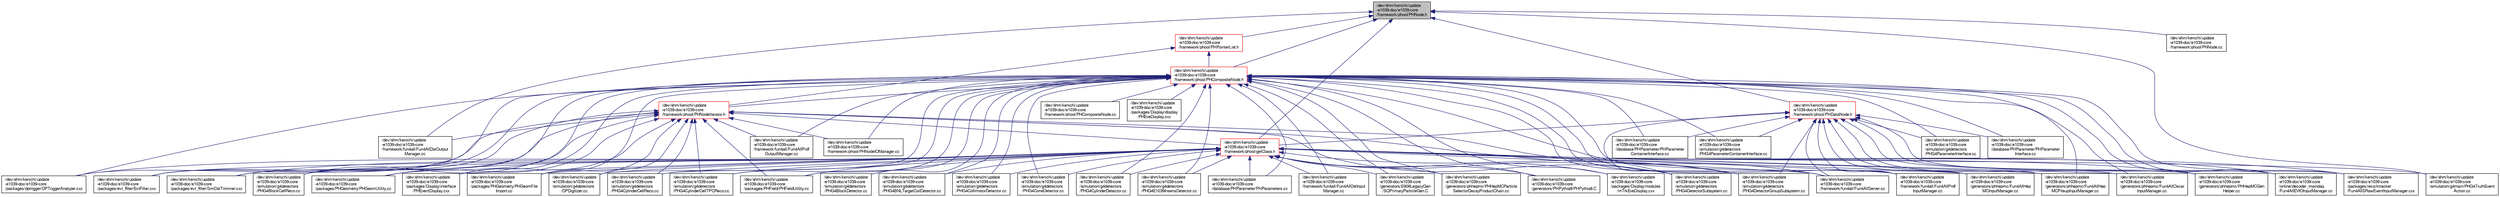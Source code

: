 digraph "/dev/shm/kenichi/update-e1039-doc/e1039-core/framework/phool/PHNode.h"
{
  bgcolor="transparent";
  edge [fontname="FreeSans",fontsize="10",labelfontname="FreeSans",labelfontsize="10"];
  node [fontname="FreeSans",fontsize="10",shape=record];
  Node1 [label="/dev/shm/kenichi/update\l-e1039-doc/e1039-core\l/framework/phool/PHNode.h",height=0.2,width=0.4,color="black", fillcolor="grey75", style="filled" fontcolor="black"];
  Node1 -> Node2 [dir="back",color="midnightblue",fontsize="10",style="solid",fontname="FreeSans"];
  Node2 [label="/dev/shm/kenichi/update\l-e1039-doc/e1039-core\l/framework/fun4all/Fun4AllDstOutput\lManager.cc",height=0.2,width=0.4,color="black",URL="$d9/d74/Fun4AllDstOutputManager_8cc.html"];
  Node1 -> Node3 [dir="back",color="midnightblue",fontsize="10",style="solid",fontname="FreeSans"];
  Node3 [label="/dev/shm/kenichi/update\l-e1039-doc/e1039-core\l/framework/phool/PHCompositeNode.h",height=0.2,width=0.4,color="red",URL="$d8/d30/PHCompositeNode_8h.html"];
  Node3 -> Node4 [dir="back",color="midnightblue",fontsize="10",style="solid",fontname="FreeSans"];
  Node4 [label="/dev/shm/kenichi/update\l-e1039-doc/e1039-core\l/database/PHParameter/PHParameter\lContainerInterface.cc",height=0.2,width=0.4,color="black",URL="$dd/d09/PHParameterContainerInterface_8cc.html"];
  Node3 -> Node5 [dir="back",color="midnightblue",fontsize="10",style="solid",fontname="FreeSans"];
  Node5 [label="/dev/shm/kenichi/update\l-e1039-doc/e1039-core\l/database/PHParameter/PHParameter\lInterface.cc",height=0.2,width=0.4,color="black",URL="$dc/d65/PHParameterInterface_8cc.html"];
  Node3 -> Node6 [dir="back",color="midnightblue",fontsize="10",style="solid",fontname="FreeSans"];
  Node6 [label="/dev/shm/kenichi/update\l-e1039-doc/e1039-core\l/database/PHParameter/PHParameters.cc",height=0.2,width=0.4,color="black",URL="$dc/d1c/PHParameters_8cc.html"];
  Node3 -> Node7 [dir="back",color="midnightblue",fontsize="10",style="solid",fontname="FreeSans"];
  Node7 [label="/dev/shm/kenichi/update\l-e1039-doc/e1039-core\l/framework/fun4all/Fun4AllDstInput\lManager.cc",height=0.2,width=0.4,color="black",URL="$d3/d53/Fun4AllDstInputManager_8cc.html"];
  Node3 -> Node8 [dir="back",color="midnightblue",fontsize="10",style="solid",fontname="FreeSans"];
  Node8 [label="/dev/shm/kenichi/update\l-e1039-doc/e1039-core\l/framework/fun4all/Fun4AllPrdf\lInputManager.cc",height=0.2,width=0.4,color="black",URL="$da/d7b/Fun4AllPrdfInputManager_8cc.html"];
  Node3 -> Node9 [dir="back",color="midnightblue",fontsize="10",style="solid",fontname="FreeSans"];
  Node9 [label="/dev/shm/kenichi/update\l-e1039-doc/e1039-core\l/framework/fun4all/Fun4AllPrdf\lOutputManager.cc",height=0.2,width=0.4,color="black",URL="$d8/d3b/Fun4AllPrdfOutputManager_8cc.html"];
  Node3 -> Node10 [dir="back",color="midnightblue",fontsize="10",style="solid",fontname="FreeSans"];
  Node10 [label="/dev/shm/kenichi/update\l-e1039-doc/e1039-core\l/framework/fun4all/Fun4AllServer.cc",height=0.2,width=0.4,color="black",URL="$d8/d7a/Fun4AllServer_8cc.html"];
  Node3 -> Node11 [dir="back",color="midnightblue",fontsize="10",style="solid",fontname="FreeSans"];
  Node11 [label="/dev/shm/kenichi/update\l-e1039-doc/e1039-core\l/framework/phool/PHNodeIterator.h",height=0.2,width=0.4,color="red",URL="$d8/dfd/PHNodeIterator_8h.html"];
  Node11 -> Node2 [dir="back",color="midnightblue",fontsize="10",style="solid",fontname="FreeSans"];
  Node11 -> Node9 [dir="back",color="midnightblue",fontsize="10",style="solid",fontname="FreeSans"];
  Node11 -> Node10 [dir="back",color="midnightblue",fontsize="10",style="solid",fontname="FreeSans"];
  Node11 -> Node12 [dir="back",color="midnightblue",fontsize="10",style="solid",fontname="FreeSans"];
  Node12 [label="/dev/shm/kenichi/update\l-e1039-doc/e1039-core\l/framework/phool/getClass.h",height=0.2,width=0.4,color="red",URL="$dd/dd4/getClass_8h.html"];
  Node12 -> Node6 [dir="back",color="midnightblue",fontsize="10",style="solid",fontname="FreeSans"];
  Node12 -> Node7 [dir="back",color="midnightblue",fontsize="10",style="solid",fontname="FreeSans"];
  Node12 -> Node8 [dir="back",color="midnightblue",fontsize="10",style="solid",fontname="FreeSans"];
  Node12 -> Node10 [dir="back",color="midnightblue",fontsize="10",style="solid",fontname="FreeSans"];
  Node12 -> Node13 [dir="back",color="midnightblue",fontsize="10",style="solid",fontname="FreeSans"];
  Node13 [label="/dev/shm/kenichi/update\l-e1039-doc/e1039-core\l/generators/E906LegacyGen\l/SQPrimaryParticleGen.C",height=0.2,width=0.4,color="black",URL="$d5/d5f/SQPrimaryParticleGen_8C.html"];
  Node12 -> Node14 [dir="back",color="midnightblue",fontsize="10",style="solid",fontname="FreeSans"];
  Node14 [label="/dev/shm/kenichi/update\l-e1039-doc/e1039-core\l/generators/phhepmc/Fun4AllHep\lMCInputManager.cc",height=0.2,width=0.4,color="black",URL="$d4/d0c/Fun4AllHepMCInputManager_8cc.html"];
  Node12 -> Node15 [dir="back",color="midnightblue",fontsize="10",style="solid",fontname="FreeSans"];
  Node15 [label="/dev/shm/kenichi/update\l-e1039-doc/e1039-core\l/generators/phhepmc/Fun4AllHep\lMCPileupInputManager.cc",height=0.2,width=0.4,color="black",URL="$d6/dde/Fun4AllHepMCPileupInputManager_8cc.html"];
  Node12 -> Node16 [dir="back",color="midnightblue",fontsize="10",style="solid",fontname="FreeSans"];
  Node16 [label="/dev/shm/kenichi/update\l-e1039-doc/e1039-core\l/generators/phhepmc/Fun4AllOscar\lInputManager.cc",height=0.2,width=0.4,color="black",URL="$db/dbe/Fun4AllOscarInputManager_8cc.html"];
  Node12 -> Node17 [dir="back",color="midnightblue",fontsize="10",style="solid",fontname="FreeSans"];
  Node17 [label="/dev/shm/kenichi/update\l-e1039-doc/e1039-core\l/generators/phhepmc/PHHepMCGen\lHelper.cc",height=0.2,width=0.4,color="black",URL="$d8/ddf/PHHepMCGenHelper_8cc.html"];
  Node12 -> Node18 [dir="back",color="midnightblue",fontsize="10",style="solid",fontname="FreeSans"];
  Node18 [label="/dev/shm/kenichi/update\l-e1039-doc/e1039-core\l/generators/phhepmc/PHHepMCParticle\lSelectorDecayProductChain.cc",height=0.2,width=0.4,color="black",URL="$d0/d16/PHHepMCParticleSelectorDecayProductChain_8cc.html"];
  Node12 -> Node19 [dir="back",color="midnightblue",fontsize="10",style="solid",fontname="FreeSans"];
  Node19 [label="/dev/shm/kenichi/update\l-e1039-doc/e1039-core\l/generators/PHPythia8/PHPythia8.C",height=0.2,width=0.4,color="black",URL="$df/d49/PHPythia8_8C.html"];
  Node12 -> Node20 [dir="back",color="midnightblue",fontsize="10",style="solid",fontname="FreeSans"];
  Node20 [label="/dev/shm/kenichi/update\l-e1039-doc/e1039-core\l/online/decoder_maindaq\l/Fun4AllEVIOInputManager.cc",height=0.2,width=0.4,color="black",URL="$de/d00/Fun4AllEVIOInputManager_8cc.html"];
  Node12 -> Node21 [dir="back",color="midnightblue",fontsize="10",style="solid",fontname="FreeSans"];
  Node21 [label="/dev/shm/kenichi/update\l-e1039-doc/e1039-core\l/packages/Display/interface\l/PHEventDisplay.cxx",height=0.2,width=0.4,color="black",URL="$d4/d55/PHEventDisplay_8cxx.html",tooltip="event display interface, set parameters/switches, call detector modules, control display. "];
  Node12 -> Node22 [dir="back",color="midnightblue",fontsize="10",style="solid",fontname="FreeSans"];
  Node22 [label="/dev/shm/kenichi/update\l-e1039-doc/e1039-core\l/packages/Display/modules\l/mTrkEveDisplay.cxx",height=0.2,width=0.4,color="black",URL="$d7/d9e/mTrkEveDisplay_8cxx.html",tooltip="reconstructed charged tracks and their clusters "];
  Node12 -> Node23 [dir="back",color="midnightblue",fontsize="10",style="solid",fontname="FreeSans"];
  Node23 [label="/dev/shm/kenichi/update\l-e1039-doc/e1039-core\l/packages/dptrigger/DPTriggerAnalyzer.cxx",height=0.2,width=0.4,color="black",URL="$d6/d76/DPTriggerAnalyzer_8cxx.html"];
  Node12 -> Node24 [dir="back",color="midnightblue",fontsize="10",style="solid",fontname="FreeSans"];
  Node24 [label="/dev/shm/kenichi/update\l-e1039-doc/e1039-core\l/packages/evt_filter/EvtFilter.cxx",height=0.2,width=0.4,color="black",URL="$d2/dce/EvtFilter_8cxx.html"];
  Node12 -> Node25 [dir="back",color="midnightblue",fontsize="10",style="solid",fontname="FreeSans"];
  Node25 [label="/dev/shm/kenichi/update\l-e1039-doc/e1039-core\l/packages/evt_filter/SimDstTrimmer.cxx",height=0.2,width=0.4,color="black",URL="$d1/db2/SimDstTrimmer_8cxx.html"];
  Node12 -> Node26 [dir="back",color="midnightblue",fontsize="10",style="solid",fontname="FreeSans"];
  Node26 [label="/dev/shm/kenichi/update\l-e1039-doc/e1039-core\l/packages/PHField/PHFieldUtility.cc",height=0.2,width=0.4,color="black",URL="$d1/d51/PHFieldUtility_8cc.html"];
  Node12 -> Node27 [dir="back",color="midnightblue",fontsize="10",style="solid",fontname="FreeSans"];
  Node27 [label="/dev/shm/kenichi/update\l-e1039-doc/e1039-core\l/packages/PHGeometry/PHGeomFile\lImport.cc",height=0.2,width=0.4,color="black",URL="$d6/db1/PHGeomFileImport_8cc.html"];
  Node12 -> Node28 [dir="back",color="midnightblue",fontsize="10",style="solid",fontname="FreeSans"];
  Node28 [label="/dev/shm/kenichi/update\l-e1039-doc/e1039-core\l/packages/PHGeometry/PHGeomUtility.cc",height=0.2,width=0.4,color="black",URL="$d6/d91/PHGeomUtility_8cc.html"];
  Node12 -> Node29 [dir="back",color="midnightblue",fontsize="10",style="solid",fontname="FreeSans"];
  Node29 [label="/dev/shm/kenichi/update\l-e1039-doc/e1039-core\l/packages/reco/ktracker\l/Fun4AllSRawEventInputManager.cxx",height=0.2,width=0.4,color="black",URL="$d5/dc7/Fun4AllSRawEventInputManager_8cxx.html"];
  Node12 -> Node30 [dir="back",color="midnightblue",fontsize="10",style="solid",fontname="FreeSans"];
  Node30 [label="/dev/shm/kenichi/update\l-e1039-doc/e1039-core\l/simulation/g4detectors\l/DPDigitizer.cc",height=0.2,width=0.4,color="black",URL="$d4/dcd/DPDigitizer_8cc.html"];
  Node12 -> Node31 [dir="back",color="midnightblue",fontsize="10",style="solid",fontname="FreeSans"];
  Node31 [label="/dev/shm/kenichi/update\l-e1039-doc/e1039-core\l/simulation/g4detectors\l/PHG4BlockCellReco.cc",height=0.2,width=0.4,color="black",URL="$dc/d32/PHG4BlockCellReco_8cc.html"];
  Node12 -> Node32 [dir="back",color="midnightblue",fontsize="10",style="solid",fontname="FreeSans"];
  Node32 [label="/dev/shm/kenichi/update\l-e1039-doc/e1039-core\l/simulation/g4detectors\l/PHG4BlockDetector.cc",height=0.2,width=0.4,color="black",URL="$dc/d69/PHG4BlockDetector_8cc.html"];
  Node12 -> Node33 [dir="back",color="midnightblue",fontsize="10",style="solid",fontname="FreeSans"];
  Node33 [label="/dev/shm/kenichi/update\l-e1039-doc/e1039-core\l/simulation/g4detectors\l/PHG4BNLTargetCoilDetector.cc",height=0.2,width=0.4,color="black",URL="$dc/dd1/PHG4BNLTargetCoilDetector_8cc.html"];
  Node12 -> Node34 [dir="back",color="midnightblue",fontsize="10",style="solid",fontname="FreeSans"];
  Node34 [label="/dev/shm/kenichi/update\l-e1039-doc/e1039-core\l/simulation/g4detectors\l/PHG4CollimatorDetector.cc",height=0.2,width=0.4,color="black",URL="$df/d52/PHG4CollimatorDetector_8cc.html"];
  Node12 -> Node35 [dir="back",color="midnightblue",fontsize="10",style="solid",fontname="FreeSans"];
  Node35 [label="/dev/shm/kenichi/update\l-e1039-doc/e1039-core\l/simulation/g4detectors\l/PHG4ConeDetector.cc",height=0.2,width=0.4,color="black",URL="$db/d04/PHG4ConeDetector_8cc.html"];
  Node12 -> Node36 [dir="back",color="midnightblue",fontsize="10",style="solid",fontname="FreeSans"];
  Node36 [label="/dev/shm/kenichi/update\l-e1039-doc/e1039-core\l/simulation/g4detectors\l/PHG4CylinderCellReco.cc",height=0.2,width=0.4,color="black",URL="$dd/da5/PHG4CylinderCellReco_8cc.html"];
  Node12 -> Node37 [dir="back",color="midnightblue",fontsize="10",style="solid",fontname="FreeSans"];
  Node37 [label="/dev/shm/kenichi/update\l-e1039-doc/e1039-core\l/simulation/g4detectors\l/PHG4CylinderCellTPCReco.cc",height=0.2,width=0.4,color="black",URL="$da/d12/PHG4CylinderCellTPCReco_8cc.html"];
  Node12 -> Node38 [dir="back",color="midnightblue",fontsize="10",style="solid",fontname="FreeSans"];
  Node38 [label="/dev/shm/kenichi/update\l-e1039-doc/e1039-core\l/simulation/g4detectors\l/PHG4CylinderDetector.cc",height=0.2,width=0.4,color="black",URL="$d1/d46/PHG4CylinderDetector_8cc.html"];
  Node12 -> Node39 [dir="back",color="midnightblue",fontsize="10",style="solid",fontname="FreeSans"];
  Node39 [label="/dev/shm/kenichi/update\l-e1039-doc/e1039-core\l/simulation/g4detectors\l/PHG4DetectorGroupSubsystem.cc",height=0.2,width=0.4,color="black",URL="$d2/d8a/PHG4DetectorGroupSubsystem_8cc.html"];
  Node12 -> Node40 [dir="back",color="midnightblue",fontsize="10",style="solid",fontname="FreeSans"];
  Node40 [label="/dev/shm/kenichi/update\l-e1039-doc/e1039-core\l/simulation/g4detectors\l/PHG4DetectorSubsystem.cc",height=0.2,width=0.4,color="black",URL="$d8/de4/PHG4DetectorSubsystem_8cc.html"];
  Node12 -> Node41 [dir="back",color="midnightblue",fontsize="10",style="solid",fontname="FreeSans"];
  Node41 [label="/dev/shm/kenichi/update\l-e1039-doc/e1039-core\l/simulation/g4detectors\l/PHG4E1039InsensDetector.cc",height=0.2,width=0.4,color="black",URL="$d6/d9b/PHG4E1039InsensDetector_8cc.html"];
  Node12 -> Node42 [dir="back",color="midnightblue",fontsize="10",style="solid",fontname="FreeSans"];
  Node42 [label="/dev/shm/kenichi/update\l-e1039-doc/e1039-core\l/simulation/g4main/PHG4TruthEvent\lAction.cc",height=0.2,width=0.4,color="black",URL="$d8/d59/PHG4TruthEventAction_8cc.html"];
  Node11 -> Node43 [dir="back",color="midnightblue",fontsize="10",style="solid",fontname="FreeSans"];
  Node43 [label="/dev/shm/kenichi/update\l-e1039-doc/e1039-core\l/framework/phool/PHNodeIOManager.cc",height=0.2,width=0.4,color="black",URL="$d7/d32/PHNodeIOManager_8cc.html"];
  Node11 -> Node21 [dir="back",color="midnightblue",fontsize="10",style="solid",fontname="FreeSans"];
  Node11 -> Node23 [dir="back",color="midnightblue",fontsize="10",style="solid",fontname="FreeSans"];
  Node11 -> Node24 [dir="back",color="midnightblue",fontsize="10",style="solid",fontname="FreeSans"];
  Node11 -> Node25 [dir="back",color="midnightblue",fontsize="10",style="solid",fontname="FreeSans"];
  Node11 -> Node26 [dir="back",color="midnightblue",fontsize="10",style="solid",fontname="FreeSans"];
  Node11 -> Node27 [dir="back",color="midnightblue",fontsize="10",style="solid",fontname="FreeSans"];
  Node11 -> Node28 [dir="back",color="midnightblue",fontsize="10",style="solid",fontname="FreeSans"];
  Node11 -> Node30 [dir="back",color="midnightblue",fontsize="10",style="solid",fontname="FreeSans"];
  Node11 -> Node31 [dir="back",color="midnightblue",fontsize="10",style="solid",fontname="FreeSans"];
  Node11 -> Node36 [dir="back",color="midnightblue",fontsize="10",style="solid",fontname="FreeSans"];
  Node11 -> Node37 [dir="back",color="midnightblue",fontsize="10",style="solid",fontname="FreeSans"];
  Node11 -> Node39 [dir="back",color="midnightblue",fontsize="10",style="solid",fontname="FreeSans"];
  Node11 -> Node40 [dir="back",color="midnightblue",fontsize="10",style="solid",fontname="FreeSans"];
  Node3 -> Node44 [dir="back",color="midnightblue",fontsize="10",style="solid",fontname="FreeSans"];
  Node44 [label="/dev/shm/kenichi/update\l-e1039-doc/e1039-core\l/framework/phool/PHCompositeNode.cc",height=0.2,width=0.4,color="black",URL="$df/d01/PHCompositeNode_8cc.html"];
  Node3 -> Node43 [dir="back",color="midnightblue",fontsize="10",style="solid",fontname="FreeSans"];
  Node3 -> Node13 [dir="back",color="midnightblue",fontsize="10",style="solid",fontname="FreeSans"];
  Node3 -> Node14 [dir="back",color="midnightblue",fontsize="10",style="solid",fontname="FreeSans"];
  Node3 -> Node15 [dir="back",color="midnightblue",fontsize="10",style="solid",fontname="FreeSans"];
  Node3 -> Node16 [dir="back",color="midnightblue",fontsize="10",style="solid",fontname="FreeSans"];
  Node3 -> Node17 [dir="back",color="midnightblue",fontsize="10",style="solid",fontname="FreeSans"];
  Node3 -> Node18 [dir="back",color="midnightblue",fontsize="10",style="solid",fontname="FreeSans"];
  Node3 -> Node19 [dir="back",color="midnightblue",fontsize="10",style="solid",fontname="FreeSans"];
  Node3 -> Node20 [dir="back",color="midnightblue",fontsize="10",style="solid",fontname="FreeSans"];
  Node3 -> Node45 [dir="back",color="midnightblue",fontsize="10",style="solid",fontname="FreeSans"];
  Node45 [label="/dev/shm/kenichi/update\l-e1039-doc/e1039-core\l/packages/Display/display\l/PHEveDisplay.cxx",height=0.2,width=0.4,color="black",URL="$d7/d58/PHEveDisplay_8cxx.html"];
  Node3 -> Node21 [dir="back",color="midnightblue",fontsize="10",style="solid",fontname="FreeSans"];
  Node3 -> Node22 [dir="back",color="midnightblue",fontsize="10",style="solid",fontname="FreeSans"];
  Node3 -> Node23 [dir="back",color="midnightblue",fontsize="10",style="solid",fontname="FreeSans"];
  Node3 -> Node24 [dir="back",color="midnightblue",fontsize="10",style="solid",fontname="FreeSans"];
  Node3 -> Node25 [dir="back",color="midnightblue",fontsize="10",style="solid",fontname="FreeSans"];
  Node3 -> Node26 [dir="back",color="midnightblue",fontsize="10",style="solid",fontname="FreeSans"];
  Node3 -> Node27 [dir="back",color="midnightblue",fontsize="10",style="solid",fontname="FreeSans"];
  Node3 -> Node28 [dir="back",color="midnightblue",fontsize="10",style="solid",fontname="FreeSans"];
  Node3 -> Node29 [dir="back",color="midnightblue",fontsize="10",style="solid",fontname="FreeSans"];
  Node3 -> Node30 [dir="back",color="midnightblue",fontsize="10",style="solid",fontname="FreeSans"];
  Node3 -> Node31 [dir="back",color="midnightblue",fontsize="10",style="solid",fontname="FreeSans"];
  Node3 -> Node32 [dir="back",color="midnightblue",fontsize="10",style="solid",fontname="FreeSans"];
  Node3 -> Node33 [dir="back",color="midnightblue",fontsize="10",style="solid",fontname="FreeSans"];
  Node3 -> Node34 [dir="back",color="midnightblue",fontsize="10",style="solid",fontname="FreeSans"];
  Node3 -> Node35 [dir="back",color="midnightblue",fontsize="10",style="solid",fontname="FreeSans"];
  Node3 -> Node36 [dir="back",color="midnightblue",fontsize="10",style="solid",fontname="FreeSans"];
  Node3 -> Node37 [dir="back",color="midnightblue",fontsize="10",style="solid",fontname="FreeSans"];
  Node3 -> Node38 [dir="back",color="midnightblue",fontsize="10",style="solid",fontname="FreeSans"];
  Node3 -> Node39 [dir="back",color="midnightblue",fontsize="10",style="solid",fontname="FreeSans"];
  Node3 -> Node40 [dir="back",color="midnightblue",fontsize="10",style="solid",fontname="FreeSans"];
  Node3 -> Node41 [dir="back",color="midnightblue",fontsize="10",style="solid",fontname="FreeSans"];
  Node3 -> Node46 [dir="back",color="midnightblue",fontsize="10",style="solid",fontname="FreeSans"];
  Node46 [label="/dev/shm/kenichi/update\l-e1039-doc/e1039-core\l/simulation/g4detectors\l/PHG4ParameterContainerInterface.cc",height=0.2,width=0.4,color="black",URL="$d0/d30/PHG4ParameterContainerInterface_8cc.html"];
  Node3 -> Node47 [dir="back",color="midnightblue",fontsize="10",style="solid",fontname="FreeSans"];
  Node47 [label="/dev/shm/kenichi/update\l-e1039-doc/e1039-core\l/simulation/g4detectors\l/PHG4ParameterInterface.cc",height=0.2,width=0.4,color="black",URL="$dd/ddf/PHG4ParameterInterface_8cc.html"];
  Node1 -> Node48 [dir="back",color="midnightblue",fontsize="10",style="solid",fontname="FreeSans"];
  Node48 [label="/dev/shm/kenichi/update\l-e1039-doc/e1039-core\l/framework/phool/PHPointerList.h",height=0.2,width=0.4,color="red",URL="$db/dd5/PHPointerList_8h.html"];
  Node48 -> Node3 [dir="back",color="midnightblue",fontsize="10",style="solid",fontname="FreeSans"];
  Node48 -> Node11 [dir="back",color="midnightblue",fontsize="10",style="solid",fontname="FreeSans"];
  Node1 -> Node49 [dir="back",color="midnightblue",fontsize="10",style="solid",fontname="FreeSans"];
  Node49 [label="/dev/shm/kenichi/update\l-e1039-doc/e1039-core\l/framework/phool/PHDataNode.h",height=0.2,width=0.4,color="red",URL="$dd/d9b/PHDataNode_8h.html"];
  Node49 -> Node4 [dir="back",color="midnightblue",fontsize="10",style="solid",fontname="FreeSans"];
  Node49 -> Node5 [dir="back",color="midnightblue",fontsize="10",style="solid",fontname="FreeSans"];
  Node49 -> Node8 [dir="back",color="midnightblue",fontsize="10",style="solid",fontname="FreeSans"];
  Node49 -> Node10 [dir="back",color="midnightblue",fontsize="10",style="solid",fontname="FreeSans"];
  Node49 -> Node12 [dir="back",color="midnightblue",fontsize="10",style="solid",fontname="FreeSans"];
  Node49 -> Node14 [dir="back",color="midnightblue",fontsize="10",style="solid",fontname="FreeSans"];
  Node49 -> Node15 [dir="back",color="midnightblue",fontsize="10",style="solid",fontname="FreeSans"];
  Node49 -> Node16 [dir="back",color="midnightblue",fontsize="10",style="solid",fontname="FreeSans"];
  Node49 -> Node17 [dir="back",color="midnightblue",fontsize="10",style="solid",fontname="FreeSans"];
  Node49 -> Node20 [dir="back",color="midnightblue",fontsize="10",style="solid",fontname="FreeSans"];
  Node49 -> Node29 [dir="back",color="midnightblue",fontsize="10",style="solid",fontname="FreeSans"];
  Node49 -> Node39 [dir="back",color="midnightblue",fontsize="10",style="solid",fontname="FreeSans"];
  Node49 -> Node40 [dir="back",color="midnightblue",fontsize="10",style="solid",fontname="FreeSans"];
  Node49 -> Node46 [dir="back",color="midnightblue",fontsize="10",style="solid",fontname="FreeSans"];
  Node49 -> Node47 [dir="back",color="midnightblue",fontsize="10",style="solid",fontname="FreeSans"];
  Node1 -> Node12 [dir="back",color="midnightblue",fontsize="10",style="solid",fontname="FreeSans"];
  Node1 -> Node50 [dir="back",color="midnightblue",fontsize="10",style="solid",fontname="FreeSans"];
  Node50 [label="/dev/shm/kenichi/update\l-e1039-doc/e1039-core\l/framework/phool/PHNode.cc",height=0.2,width=0.4,color="black",URL="$db/d2f/PHNode_8cc.html"];
  Node1 -> Node42 [dir="back",color="midnightblue",fontsize="10",style="solid",fontname="FreeSans"];
}
